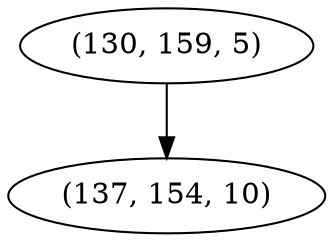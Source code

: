 digraph tree {
    "(130, 159, 5)";
    "(137, 154, 10)";
    "(130, 159, 5)" -> "(137, 154, 10)";
}
